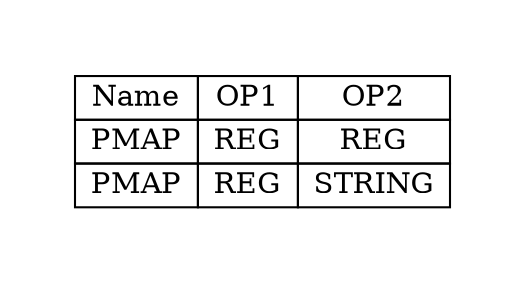 digraph{
graph [pad="0.5", nodesep="0.5", ranksep="2" ]
node [shape=plain]
Foo [label=<
<table border="0" cellborder="1" cellspacing="0">
<tr><td> Name </td> <td> OP1 </td><td> OP2 </td> </tr>
<tr><td> PMAP </td><td> REG </td><td> REG </td> </tr>
<tr><td> PMAP </td><td> REG </td><td> STRING </td> </tr>
</table>>];
}
